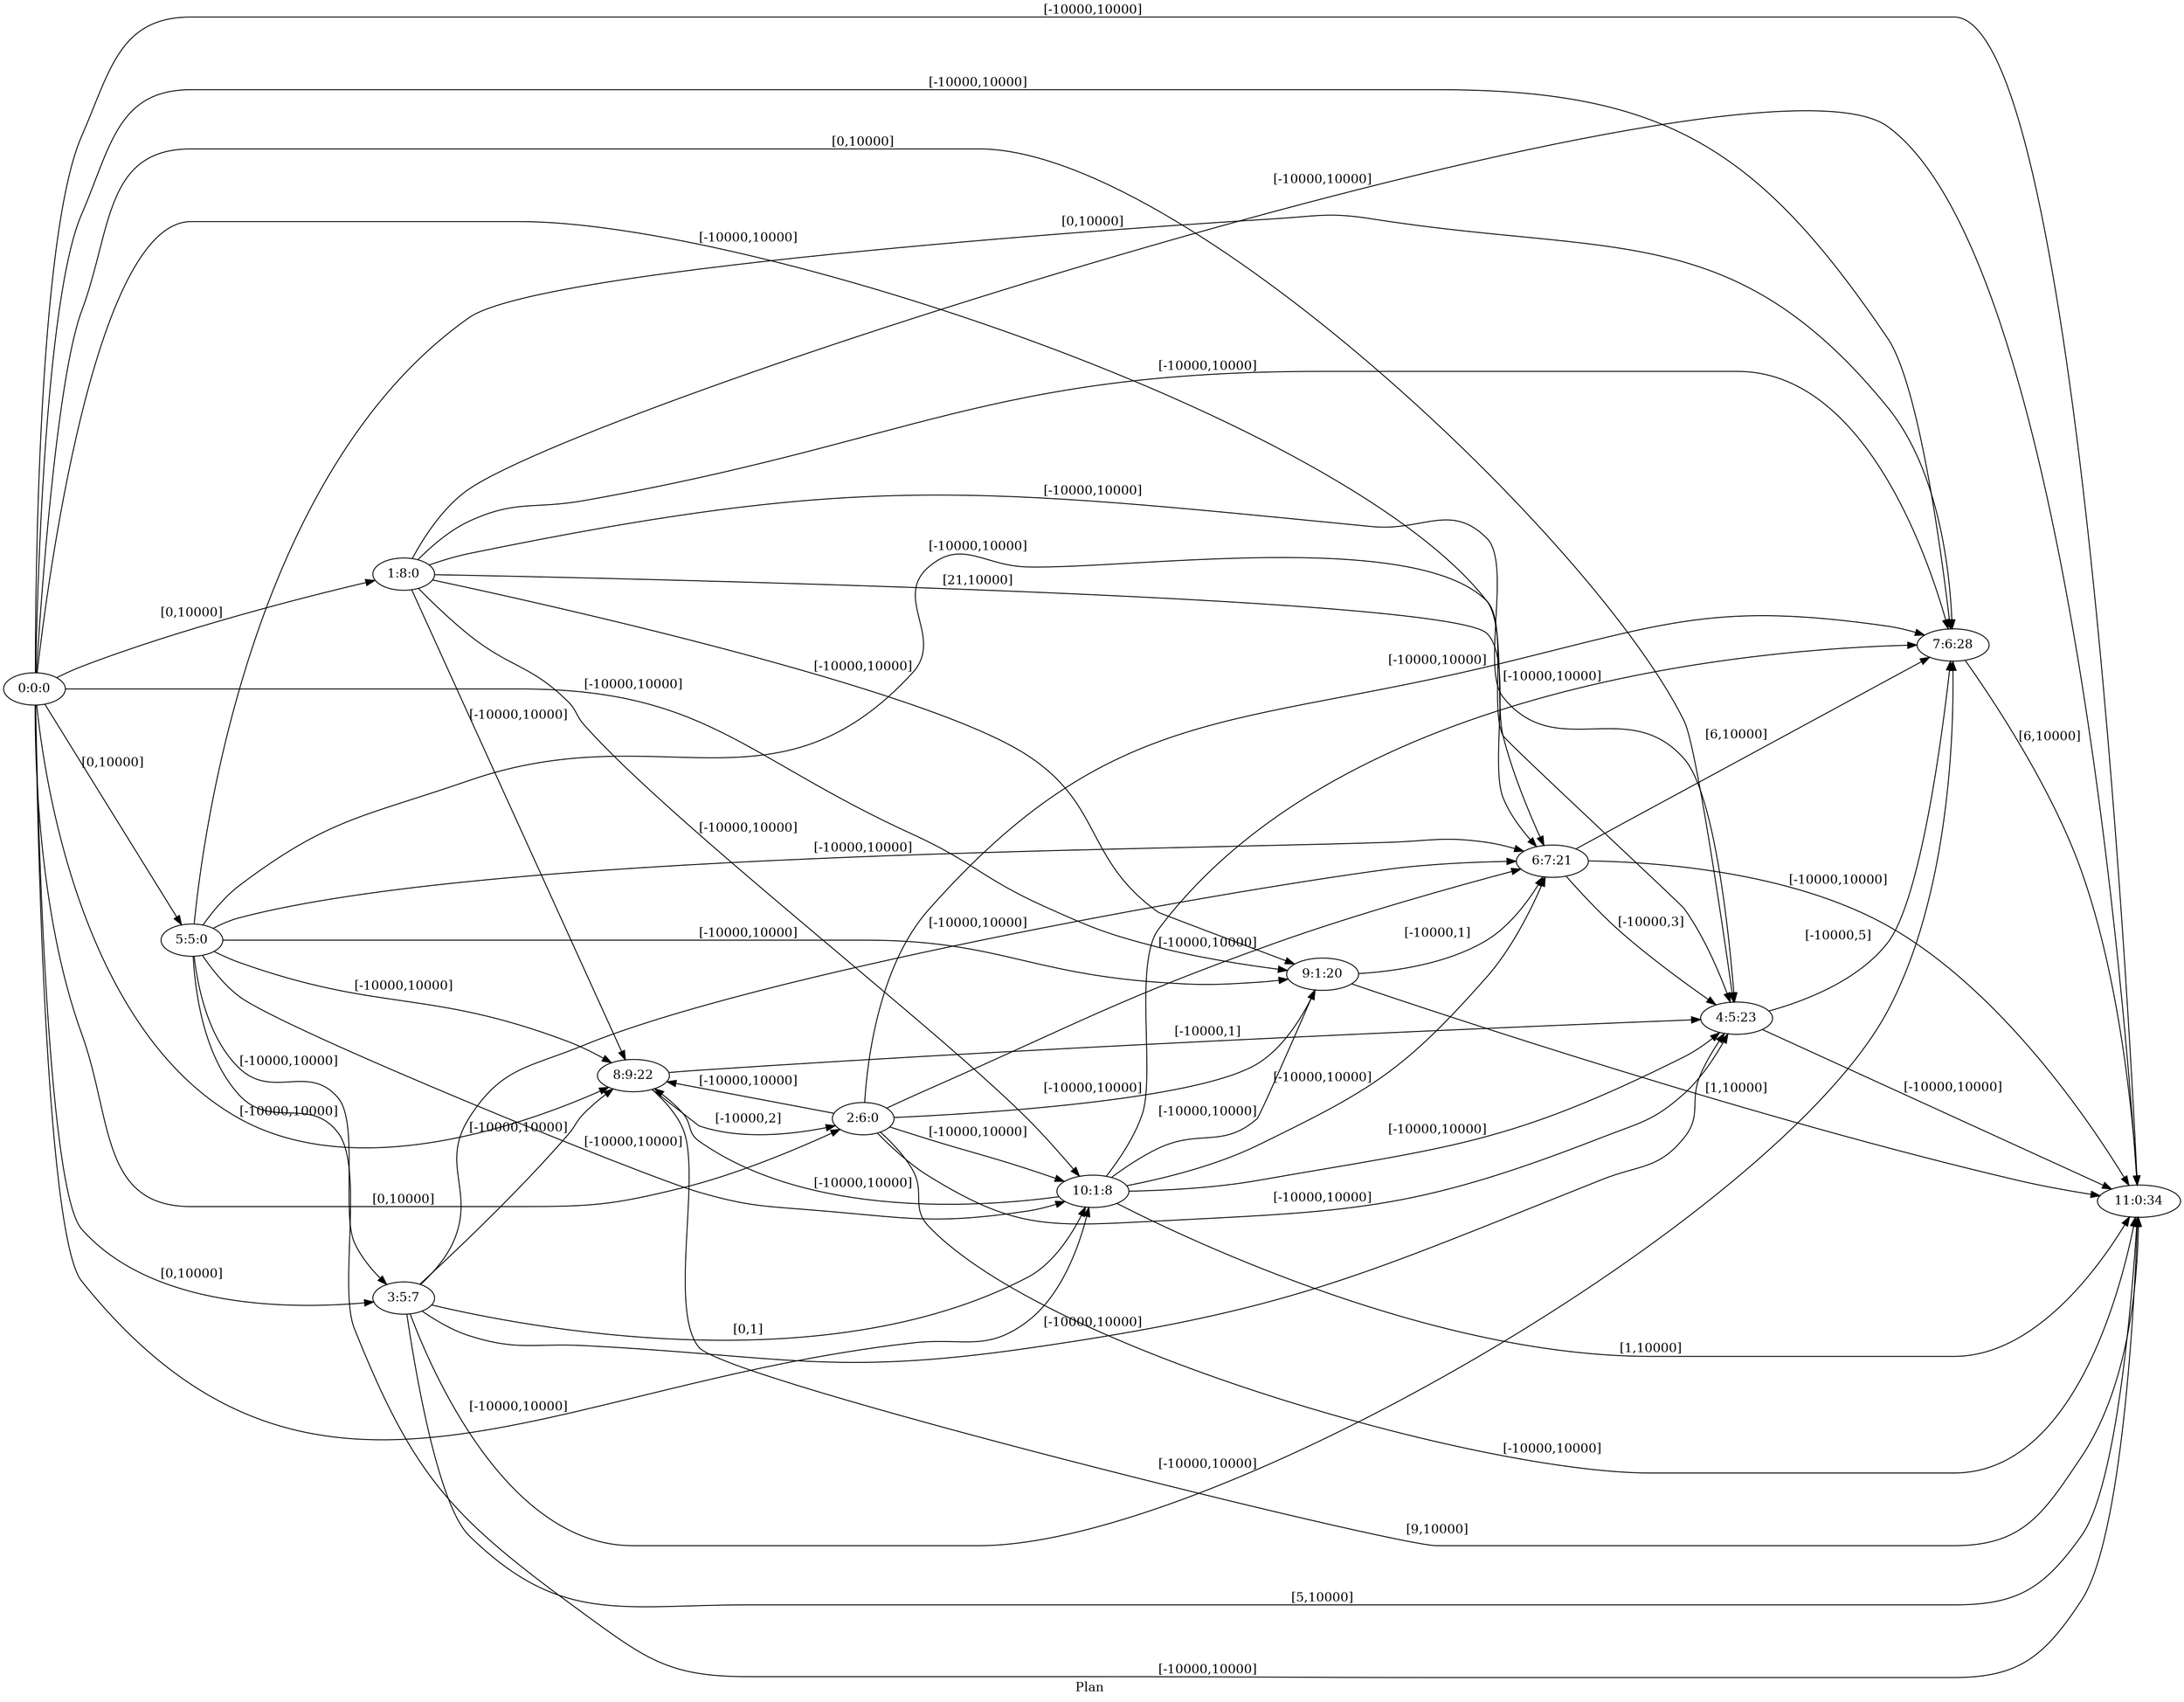 digraph G {
 rankdir = LR;
 nodesep = .45; 
 size = 30;
label="Plan ";
 fldt = 0.752228;
"0:0:0"->"1:8:0"[ label = "[0,10000]"];
"0:0:0"->"2:6:0"[ label = "[0,10000]"];
"0:0:0"->"3:5:7"[ label = "[0,10000]"];
"0:0:0"->"4:5:23"[ label = "[0,10000]"];
"0:0:0"->"5:5:0"[ label = "[0,10000]"];
"0:0:0"->"6:7:21"[ label = "[-10000,10000]"];
"0:0:0"->"7:6:28"[ label = "[-10000,10000]"];
"0:0:0"->"8:9:22"[ label = "[-10000,10000]"];
"0:0:0"->"9:1:20"[ label = "[-10000,10000]"];
"0:0:0"->"10:1:8"[ label = "[-10000,10000]"];
"0:0:0"->"11:0:34"[ label = "[-10000,10000]"];
"1:8:0"->"4:5:23"[ label = "[-10000,10000]"];
"1:8:0"->"6:7:21"[ label = "[21,10000]"];
"1:8:0"->"7:6:28"[ label = "[-10000,10000]"];
"1:8:0"->"8:9:22"[ label = "[-10000,10000]"];
"1:8:0"->"9:1:20"[ label = "[-10000,10000]"];
"1:8:0"->"10:1:8"[ label = "[-10000,10000]"];
"1:8:0"->"11:0:34"[ label = "[-10000,10000]"];
"2:6:0"->"4:5:23"[ label = "[-10000,10000]"];
"2:6:0"->"6:7:21"[ label = "[-10000,10000]"];
"2:6:0"->"7:6:28"[ label = "[-10000,10000]"];
"2:6:0"->"8:9:22"[ label = "[-10000,10000]"];
"2:6:0"->"9:1:20"[ label = "[-10000,10000]"];
"2:6:0"->"10:1:8"[ label = "[-10000,10000]"];
"2:6:0"->"11:0:34"[ label = "[-10000,10000]"];
"3:5:7"->"4:5:23"[ label = "[-10000,10000]"];
"3:5:7"->"6:7:21"[ label = "[-10000,10000]"];
"3:5:7"->"7:6:28"[ label = "[-10000,10000]"];
"3:5:7"->"8:9:22"[ label = "[-10000,10000]"];
"3:5:7"->"10:1:8"[ label = "[0,1]"];
"3:5:7"->"11:0:34"[ label = "[5,10000]"];
"4:5:23"->"7:6:28"[ label = "[-10000,5]"];
"4:5:23"->"11:0:34"[ label = "[-10000,10000]"];
"5:5:0"->"3:5:7"[ label = "[-10000,10000]"];
"5:5:0"->"4:5:23"[ label = "[-10000,10000]"];
"5:5:0"->"6:7:21"[ label = "[-10000,10000]"];
"5:5:0"->"7:6:28"[ label = "[0,10000]"];
"5:5:0"->"8:9:22"[ label = "[-10000,10000]"];
"5:5:0"->"9:1:20"[ label = "[-10000,10000]"];
"5:5:0"->"10:1:8"[ label = "[-10000,10000]"];
"5:5:0"->"11:0:34"[ label = "[-10000,10000]"];
"6:7:21"->"4:5:23"[ label = "[-10000,3]"];
"6:7:21"->"7:6:28"[ label = "[6,10000]"];
"6:7:21"->"11:0:34"[ label = "[-10000,10000]"];
"7:6:28"->"11:0:34"[ label = "[6,10000]"];
"8:9:22"->"2:6:0"[ label = "[-10000,2]"];
"8:9:22"->"4:5:23"[ label = "[-10000,1]"];
"8:9:22"->"11:0:34"[ label = "[9,10000]"];
"9:1:20"->"6:7:21"[ label = "[-10000,1]"];
"9:1:20"->"11:0:34"[ label = "[1,10000]"];
"10:1:8"->"4:5:23"[ label = "[-10000,10000]"];
"10:1:8"->"6:7:21"[ label = "[-10000,10000]"];
"10:1:8"->"7:6:28"[ label = "[-10000,10000]"];
"10:1:8"->"8:9:22"[ label = "[-10000,10000]"];
"10:1:8"->"9:1:20"[ label = "[-10000,10000]"];
"10:1:8"->"11:0:34"[ label = "[1,10000]"];
}
